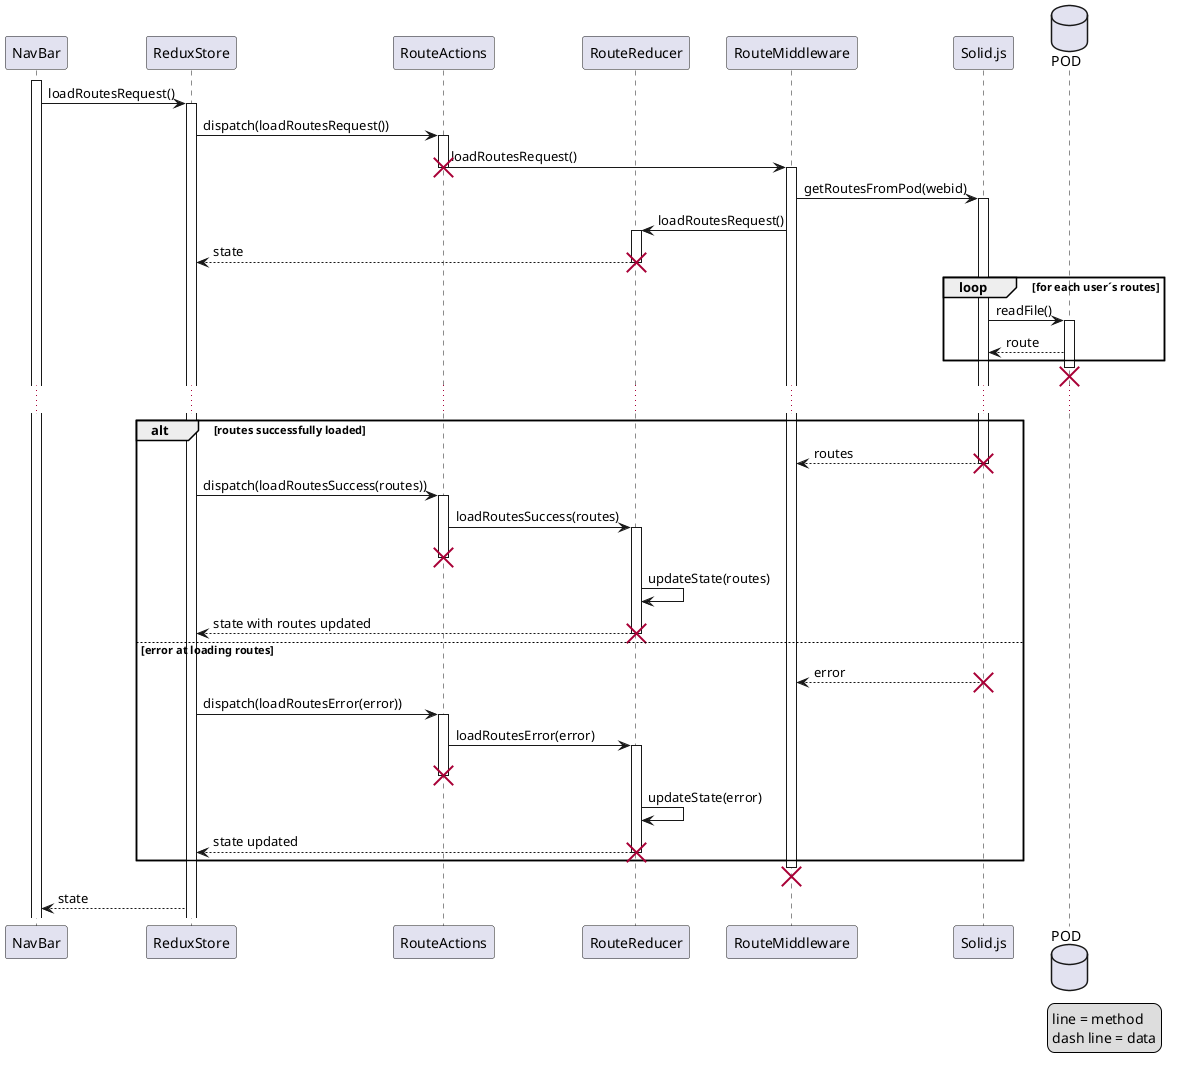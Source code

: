 title Load routes - Sequence Diagram 

@startuml

participant NavBar as nb 
participant ReduxStore as rs 
participant RouteActions as ra 
participant RouteReducer as rr 
participant RouteMiddleware as rm 
participant Solid.js as s 
database POD as p

activate nb
nb -> rs: loadRoutesRequest()
activate rs
rs -> ra: dispatch(loadRoutesRequest())
activate ra
ra -> rm: loadRoutesRequest()
destroy ra
activate rm
rm -> s: getRoutesFromPod(webid)
activate s
rm -> rr: loadRoutesRequest()
activate rr
rr --> rs: state
destroy rr
loop for each user´s routes
    s -> p: readFile()
    activate p
    p --> s: route
end
destroy p
...
alt routes successfully loaded
s --> rm: routes
destroy s
rs -> ra: dispatch(loadRoutesSuccess(routes))
activate ra
ra -> rr: loadRoutesSuccess(routes)
activate rr
destroy ra
rr -> rr: updateState(routes)
rr --> rs: state with routes updated
destroy rr
else error at loading routes
s --> rm: error
destroy s
rs -> ra: dispatch(loadRoutesError(error))
activate ra
ra -> rr: loadRoutesError(error)
activate rr
destroy ra
rr -> rr: updateState(error)
rr --> rs: state updated
destroy rr
end
destroy rm
rs --> nb: state
legend right
line = method
dash line = data
endlegend

@enduml